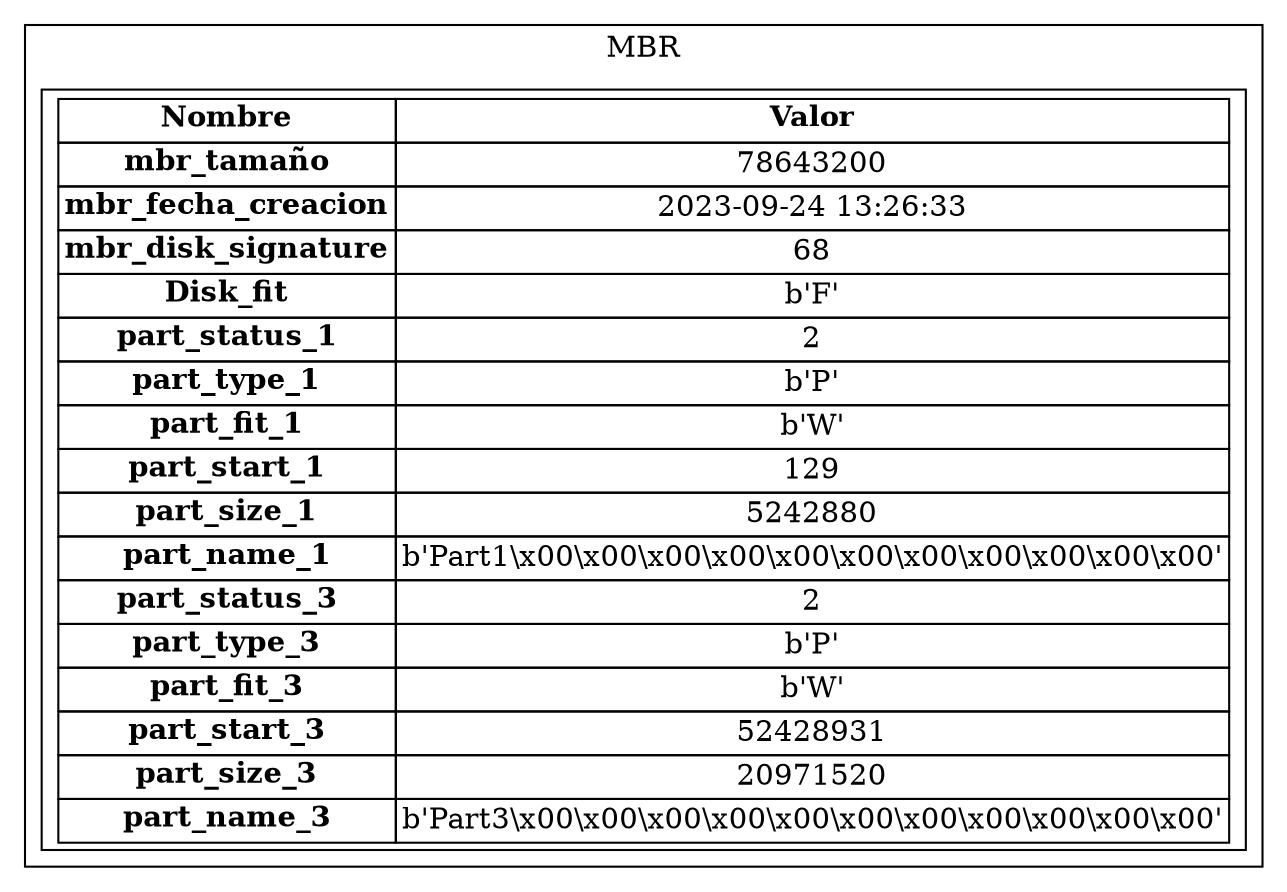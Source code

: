 digraph G {
subgraph cluster{
 label="MBR"
tbl[shape=box,label=<
<table border='0' cellborder='1' cellspacing='0' width='300' height='200'>
<tr>  <td width='150'> <b>Nombre</b> </td> <td width='150'> <b>Valor</b> </td>  </tr>
<tr>  <td><b>mbr_tamaño</b></td><td>78643200</td>  </tr>
<tr>  <td><b>mbr_fecha_creacion</b></td> <td>2023-09-24 13:26:33</td>  </tr>
<tr>  <td><b>mbr_disk_signature</b></td> <td>68</td>  </tr>
<tr>  <td><b>Disk_fit</b></td> <td>b'F'</td>  </tr>
<tr>  <td><b>part_status_1</b></td> <td>2</td>  </tr>
<tr>  <td><b>part_type_1</b></td> <td>b'P'</td>  </tr>
<tr>  <td><b>part_fit_1</b></td> <td>b'W'</td>  </tr>
<tr>  <td><b>part_start_1</b></td> <td>129</td>  </tr>
<tr>  <td><b>part_size_1</b></td> <td>5242880</td>  </tr>
<tr>  <td><b>part_name_1</b></td> <td>b'Part1\x00\x00\x00\x00\x00\x00\x00\x00\x00\x00\x00'</td>  </tr>
<tr>  <td><b>part_status_3</b></td> <td>2</td>  </tr>
<tr>  <td><b>part_type_3</b></td> <td>b'P'</td>  </tr>
<tr>  <td><b>part_fit_3</b></td> <td>b'W'</td>  </tr>
<tr>  <td><b>part_start_3</b></td> <td>52428931</td>  </tr>
<tr>  <td><b>part_size_3</b></td> <td>20971520</td>  </tr>
<tr>  <td><b>part_name_3</b></td> <td>b'Part3\x00\x00\x00\x00\x00\x00\x00\x00\x00\x00\x00'</td>  </tr>
</table>
>];
}
}
